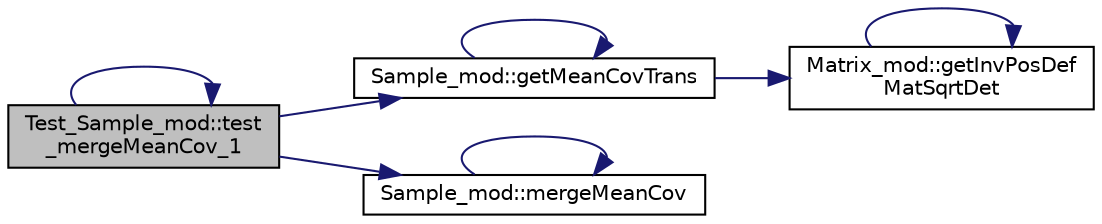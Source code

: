 digraph "Test_Sample_mod::test_mergeMeanCov_1"
{
 // LATEX_PDF_SIZE
  edge [fontname="Helvetica",fontsize="10",labelfontname="Helvetica",labelfontsize="10"];
  node [fontname="Helvetica",fontsize="10",shape=record];
  rankdir="LR";
  Node1 [label="Test_Sample_mod::test\l_mergeMeanCov_1",height=0.2,width=0.4,color="black", fillcolor="grey75", style="filled", fontcolor="black",tooltip=" "];
  Node1 -> Node2 [color="midnightblue",fontsize="10",style="solid",fontname="Helvetica"];
  Node2 [label="Sample_mod::getMeanCovTrans",height=0.2,width=0.4,color="black", fillcolor="white", style="filled",URL="$namespaceSample__mod.html#ab54f1da8d61065ad511b74648331cdab",tooltip="Return the sample mean, covariance matrix, the Mahalanobis distances squared of the points with respe..."];
  Node2 -> Node3 [color="midnightblue",fontsize="10",style="solid",fontname="Helvetica"];
  Node3 [label="Matrix_mod::getInvPosDef\lMatSqrtDet",height=0.2,width=0.4,color="black", fillcolor="white", style="filled",URL="$namespaceMatrix__mod.html#aa08a21e9b35cd8a96d4442b300d3d993",tooltip="Return the inverse matrix of a symmetric-positive-definite input matrix, which is given in the upper ..."];
  Node3 -> Node3 [color="midnightblue",fontsize="10",style="solid",fontname="Helvetica"];
  Node2 -> Node2 [color="midnightblue",fontsize="10",style="solid",fontname="Helvetica"];
  Node1 -> Node4 [color="midnightblue",fontsize="10",style="solid",fontname="Helvetica"];
  Node4 [label="Sample_mod::mergeMeanCov",height=0.2,width=0.4,color="black", fillcolor="white", style="filled",URL="$namespaceSample__mod.html#a64b836f780040d4b71c0a63c77ea5231",tooltip="Given two input sample means and covariance matrices, return the combination of them as a single mean..."];
  Node4 -> Node4 [color="midnightblue",fontsize="10",style="solid",fontname="Helvetica"];
  Node1 -> Node1 [color="midnightblue",fontsize="10",style="solid",fontname="Helvetica"];
}
